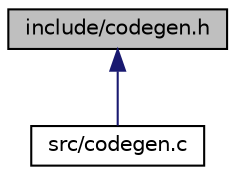 digraph "include/codegen.h"
{
 // LATEX_PDF_SIZE
  edge [fontname="Helvetica",fontsize="10",labelfontname="Helvetica",labelfontsize="10"];
  node [fontname="Helvetica",fontsize="10",shape=record];
  Node1 [label="include/codegen.h",height=0.2,width=0.4,color="black", fillcolor="grey75", style="filled", fontcolor="black",tooltip="This file contains the code generation functions."];
  Node1 -> Node2 [dir="back",color="midnightblue",fontsize="10",style="solid",fontname="Helvetica"];
  Node2 [label="src/codegen.c",height=0.2,width=0.4,color="black", fillcolor="white", style="filled",URL="$codegen_8c.html",tooltip="Edits an OpenSCoP representation to generate an output code where loops are collapsed."];
}
